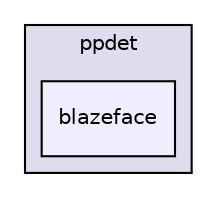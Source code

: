 digraph "/build/FastDeploy/fastdeploy/vision/facedet/ppdet/blazeface" {
  compound=true
  node [ fontsize="10", fontname="Helvetica"];
  edge [ labelfontsize="10", labelfontname="Helvetica"];
  subgraph clusterdir_9d32393e4c6f50db8b54f02bc8e99eaf {
    graph [ bgcolor="#ddddee", pencolor="black", label="ppdet" fontname="Helvetica", fontsize="10", URL="dir_9d32393e4c6f50db8b54f02bc8e99eaf.html"]
  dir_97a3afdae30ed77b4d65142a9c293e9d [shape=box, label="blazeface", style="filled", fillcolor="#eeeeff", pencolor="black", URL="dir_97a3afdae30ed77b4d65142a9c293e9d.html"];
  }
}
